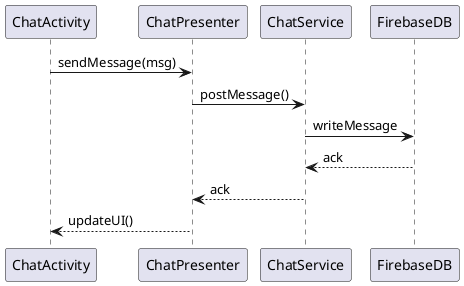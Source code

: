 @startuml Chat_Send_Flow
participant ChatActivity
participant ChatPresenter
participant ChatService
participant FirebaseDB

ChatActivity -> ChatPresenter : sendMessage(msg)
ChatPresenter -> ChatService : postMessage()
ChatService -> FirebaseDB : writeMessage
FirebaseDB --> ChatService : ack
ChatService --> ChatPresenter : ack
ChatPresenter --> ChatActivity : updateUI()
@enduml

